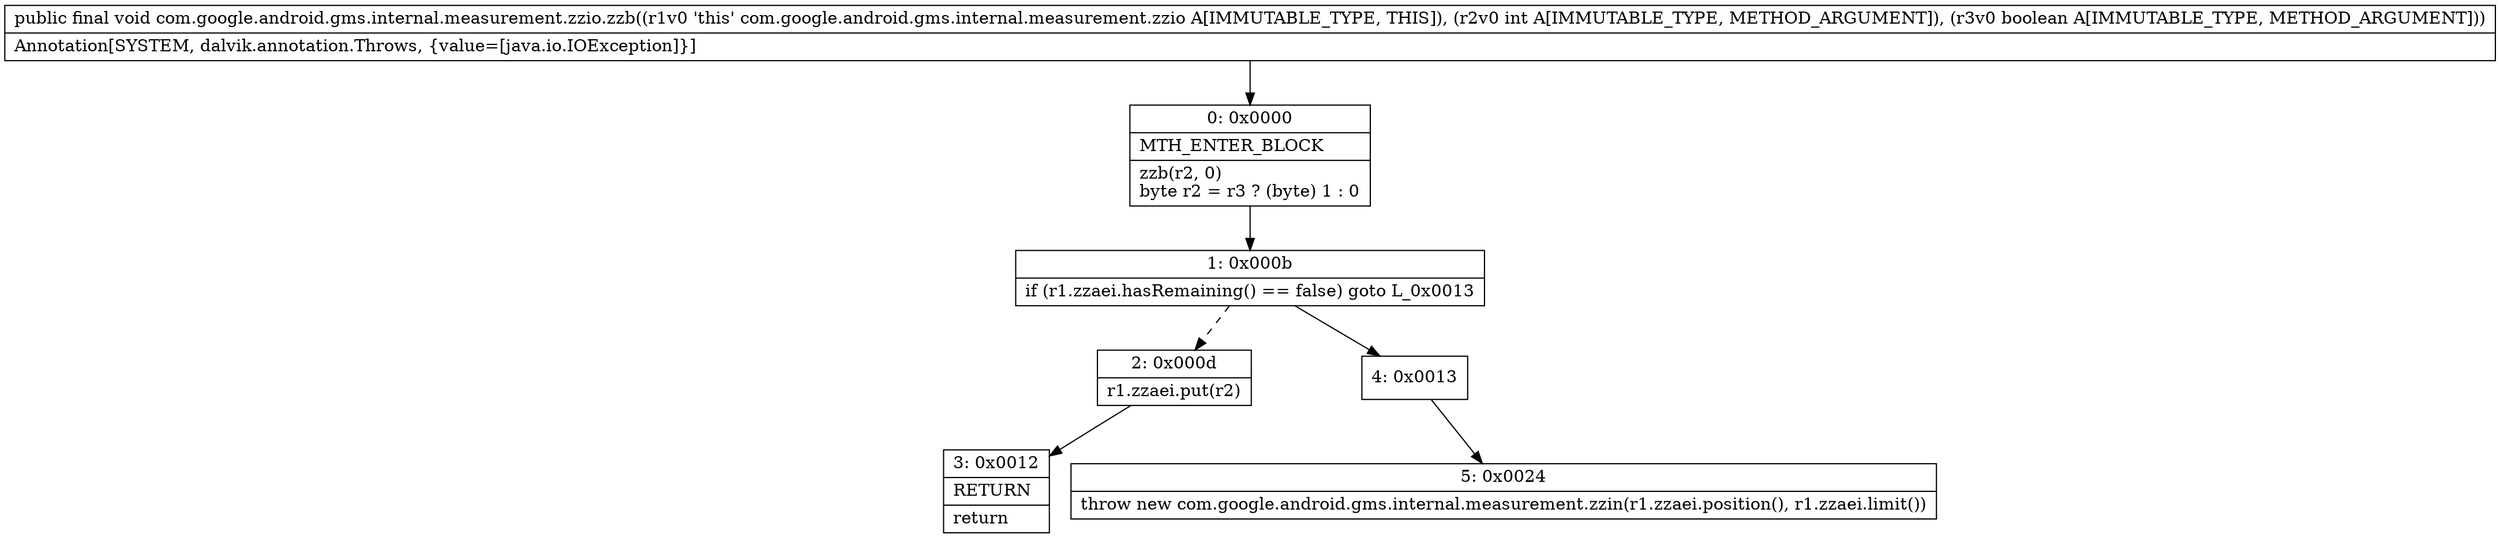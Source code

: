 digraph "CFG forcom.google.android.gms.internal.measurement.zzio.zzb(IZ)V" {
Node_0 [shape=record,label="{0\:\ 0x0000|MTH_ENTER_BLOCK\l|zzb(r2, 0)\lbyte r2 = r3 ? (byte) 1 : 0\l}"];
Node_1 [shape=record,label="{1\:\ 0x000b|if (r1.zzaei.hasRemaining() == false) goto L_0x0013\l}"];
Node_2 [shape=record,label="{2\:\ 0x000d|r1.zzaei.put(r2)\l}"];
Node_3 [shape=record,label="{3\:\ 0x0012|RETURN\l|return\l}"];
Node_4 [shape=record,label="{4\:\ 0x0013}"];
Node_5 [shape=record,label="{5\:\ 0x0024|throw new com.google.android.gms.internal.measurement.zzin(r1.zzaei.position(), r1.zzaei.limit())\l}"];
MethodNode[shape=record,label="{public final void com.google.android.gms.internal.measurement.zzio.zzb((r1v0 'this' com.google.android.gms.internal.measurement.zzio A[IMMUTABLE_TYPE, THIS]), (r2v0 int A[IMMUTABLE_TYPE, METHOD_ARGUMENT]), (r3v0 boolean A[IMMUTABLE_TYPE, METHOD_ARGUMENT]))  | Annotation[SYSTEM, dalvik.annotation.Throws, \{value=[java.io.IOException]\}]\l}"];
MethodNode -> Node_0;
Node_0 -> Node_1;
Node_1 -> Node_2[style=dashed];
Node_1 -> Node_4;
Node_2 -> Node_3;
Node_4 -> Node_5;
}

